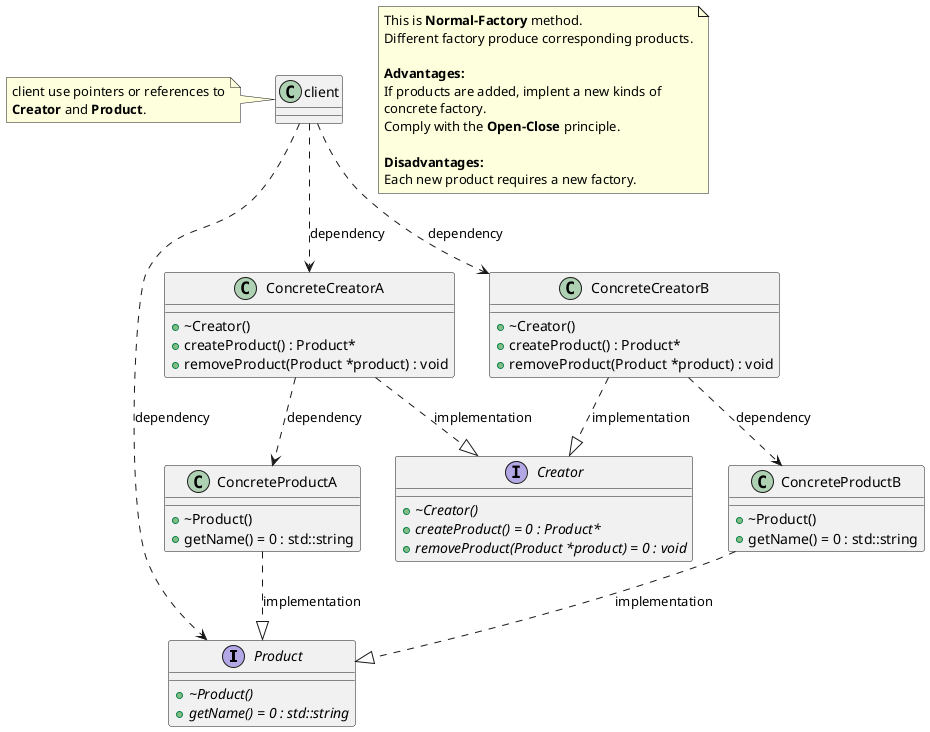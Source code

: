 @startuml FactoryPattern_Normal

interface Product {
    + {abstract} ~Product()
    + {abstract} getName() = 0 : std::string
}

class ConcreteProductA {
    + ~Product()
    + getName() = 0 : std::string
}

class ConcreteProductB {
    + ~Product()
    + getName() = 0 : std::string
}

interface Creator {
    + {abstract} ~Creator()
    + {abstract} createProduct() = 0 : Product*
    + {abstract} removeProduct(Product *product) = 0 : void
}

class ConcreteCreatorA {
    + ~Creator()
    + createProduct() : Product*
    + removeProduct(Product *product) : void
}

class ConcreteCreatorB {
    + ~Creator()
    + createProduct() : Product*
    + removeProduct(Product *product) : void
}

ConcreteProductA ..|> Product : implementation
ConcreteProductB ..|> Product : implementation
ConcreteCreatorA ..|> Creator : implementation
ConcreteCreatorB ..|> Creator : implementation
ConcreteCreatorA ..> ConcreteProductA : dependency
ConcreteCreatorB ..> ConcreteProductB : dependency
client ..> ConcreteCreatorA : dependency
client ..> ConcreteCreatorB : dependency
client ..> Product : dependency

note as N1
    This is <b>Normal-Factory</b> method.
    Different factory produce corresponding products.

    <b>Advantages:</b>
    If products are added, implent a new kinds of
    concrete factory.
    Comply with the <b>Open-Close</b> principle.

    <b>Disadvantages:</b>
    Each new product requires a new factory.
end note

note left of client
    client use pointers or references to
    <b>Creator</b> and <b>Product</b>.
end note

@enduml
